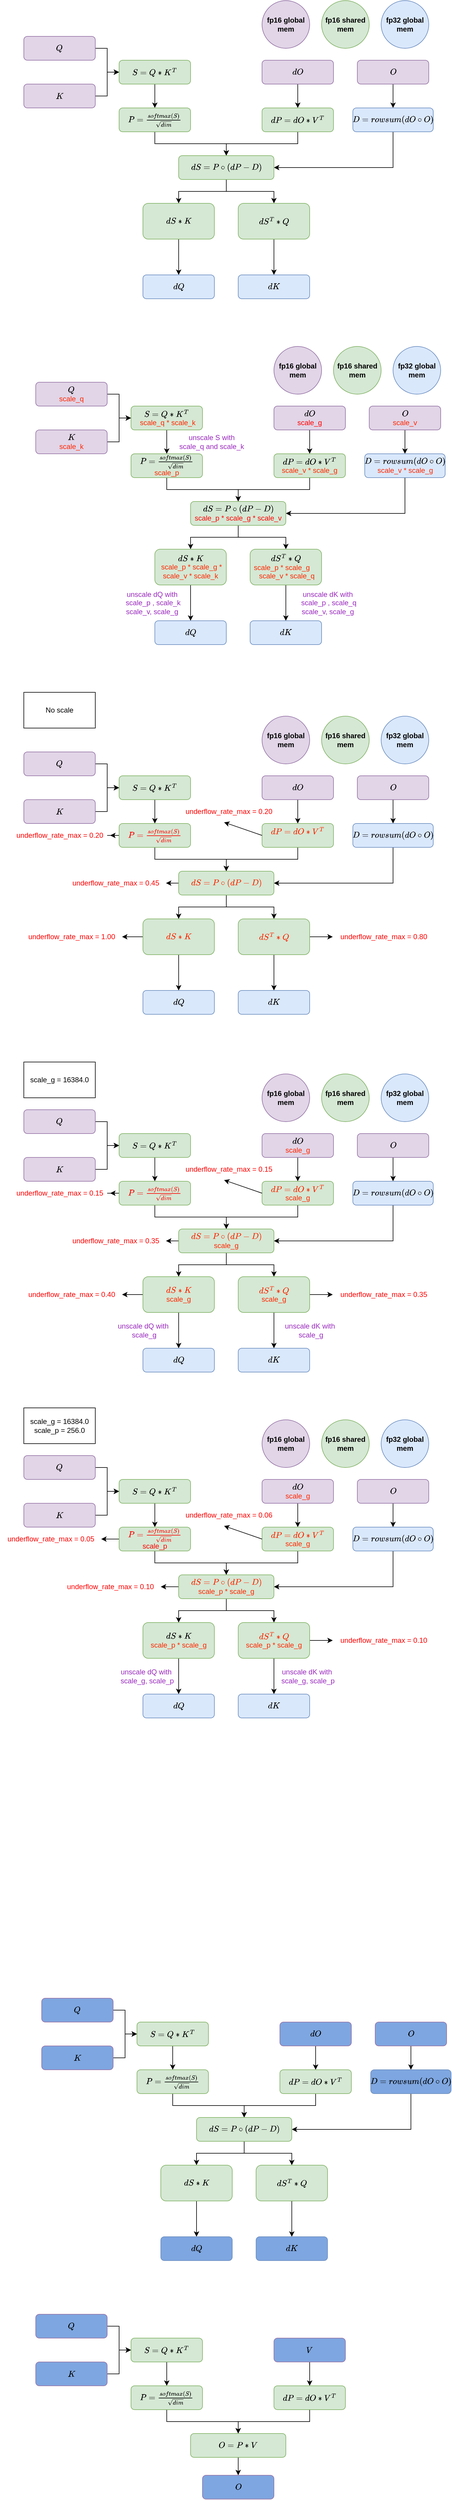 <mxfile version="21.3.6" type="github">
  <diagram name="第 1 页" id="PJef4nOZp_Pi-idaibnx">
    <mxGraphModel dx="1420" dy="593" grid="1" gridSize="10" guides="1" tooltips="1" connect="1" arrows="1" fold="1" page="1" pageScale="1" pageWidth="827" pageHeight="1169" math="1" shadow="0">
      <root>
        <mxCell id="0" />
        <mxCell id="1" parent="0" />
        <mxCell id="UhCvBVR4pF60mXPPfr7d-114" value="scale_g = 16384.0" style="rounded=0;whiteSpace=wrap;html=1;" parent="1" vertex="1">
          <mxGeometry x="60" y="2060" width="120" height="60" as="geometry" />
        </mxCell>
        <mxCell id="UhCvBVR4pF60mXPPfr7d-165" value="&lt;font color=&quot;#ff0000&quot;&gt;underflow_rate_max = 0.45&lt;/font&gt;" style="text;html=1;align=center;verticalAlign=middle;resizable=0;points=[];autosize=1;strokeColor=none;fillColor=none;" parent="1" vertex="1">
          <mxGeometry x="128.75" y="1745" width="170" height="30" as="geometry" />
        </mxCell>
        <mxCell id="Jtv76Chgc0MOjvgi08DV-8" value="" style="edgeStyle=orthogonalEdgeStyle;rounded=0;orthogonalLoop=1;jettySize=auto;html=1;" parent="1" source="Jtv76Chgc0MOjvgi08DV-2" target="Jtv76Chgc0MOjvgi08DV-7" edge="1">
          <mxGeometry relative="1" as="geometry" />
        </mxCell>
        <mxCell id="Jtv76Chgc0MOjvgi08DV-2" value="\(S = Q * K^T \)&lt;br&gt;&lt;font color=&quot;#ff2600&quot;&gt;&amp;nbsp;scale_q * scale_k&lt;/font&gt;" style="rounded=1;whiteSpace=wrap;html=1;fillColor=#d5e8d4;strokeColor=#82b366;" parent="1" vertex="1">
          <mxGeometry x="240" y="960" width="120" height="40" as="geometry" />
        </mxCell>
        <mxCell id="Jtv76Chgc0MOjvgi08DV-24" style="edgeStyle=orthogonalEdgeStyle;rounded=0;orthogonalLoop=1;jettySize=auto;html=1;" parent="1" source="Jtv76Chgc0MOjvgi08DV-7" target="Jtv76Chgc0MOjvgi08DV-23" edge="1">
          <mxGeometry relative="1" as="geometry" />
        </mxCell>
        <mxCell id="Jtv76Chgc0MOjvgi08DV-7" value="\( P = \frac{softmax(S)}{\sqrt{dim}}\)&lt;br&gt;&lt;font color=&quot;#ff2600&quot;&gt;scale_p&lt;/font&gt;" style="rounded=1;whiteSpace=wrap;html=1;fillColor=#d5e8d4;strokeColor=#82b366;" parent="1" vertex="1">
          <mxGeometry x="240" y="1040" width="120" height="40" as="geometry" />
        </mxCell>
        <mxCell id="Jtv76Chgc0MOjvgi08DV-9" value="&lt;font color=&quot;#9929bd&quot;&gt;unscale S with &lt;br&gt;scale_q and scale_k&lt;/font&gt;" style="text;html=1;align=center;verticalAlign=middle;resizable=0;points=[];autosize=1;strokeColor=none;fillColor=none;" parent="1" vertex="1">
          <mxGeometry x="310" y="1000" width="130" height="40" as="geometry" />
        </mxCell>
        <mxCell id="Jtv76Chgc0MOjvgi08DV-16" style="edgeStyle=orthogonalEdgeStyle;rounded=0;orthogonalLoop=1;jettySize=auto;html=1;exitX=1;exitY=0.5;exitDx=0;exitDy=0;entryX=0;entryY=0.5;entryDx=0;entryDy=0;" parent="1" source="Jtv76Chgc0MOjvgi08DV-11" target="Jtv76Chgc0MOjvgi08DV-2" edge="1">
          <mxGeometry relative="1" as="geometry" />
        </mxCell>
        <mxCell id="Jtv76Chgc0MOjvgi08DV-11" value="\(Q\)&lt;br&gt;&lt;font color=&quot;#ff2600&quot;&gt;scale_q&lt;/font&gt;" style="rounded=1;whiteSpace=wrap;html=1;fillColor=#e1d5e7;strokeColor=#9673a6;" parent="1" vertex="1">
          <mxGeometry x="80" y="920" width="120" height="40" as="geometry" />
        </mxCell>
        <mxCell id="Jtv76Chgc0MOjvgi08DV-15" style="edgeStyle=orthogonalEdgeStyle;rounded=0;orthogonalLoop=1;jettySize=auto;html=1;exitX=1;exitY=0.5;exitDx=0;exitDy=0;" parent="1" source="Jtv76Chgc0MOjvgi08DV-12" target="Jtv76Chgc0MOjvgi08DV-2" edge="1">
          <mxGeometry relative="1" as="geometry" />
        </mxCell>
        <mxCell id="Jtv76Chgc0MOjvgi08DV-12" value="\(K\)&lt;br&gt;&lt;font color=&quot;#ff2600&quot;&gt;scale_k&lt;/font&gt;" style="rounded=1;whiteSpace=wrap;html=1;fillColor=#e1d5e7;strokeColor=#9673a6;" parent="1" vertex="1">
          <mxGeometry x="80" y="1000" width="120" height="40" as="geometry" />
        </mxCell>
        <mxCell id="Jtv76Chgc0MOjvgi08DV-17" value="" style="edgeStyle=orthogonalEdgeStyle;rounded=0;orthogonalLoop=1;jettySize=auto;html=1;" parent="1" source="Jtv76Chgc0MOjvgi08DV-18" target="Jtv76Chgc0MOjvgi08DV-22" edge="1">
          <mxGeometry relative="1" as="geometry" />
        </mxCell>
        <mxCell id="Jtv76Chgc0MOjvgi08DV-18" value="\(dO\)&lt;br&gt;&lt;font color=&quot;#ff0000&quot;&gt;scale_g&lt;/font&gt;" style="rounded=1;whiteSpace=wrap;html=1;fillColor=#e1d5e7;strokeColor=#9673a6;" parent="1" vertex="1">
          <mxGeometry x="480" y="960" width="120" height="40" as="geometry" />
        </mxCell>
        <mxCell id="Jtv76Chgc0MOjvgi08DV-19" value="" style="edgeStyle=orthogonalEdgeStyle;rounded=0;orthogonalLoop=1;jettySize=auto;html=1;" parent="1" source="Jtv76Chgc0MOjvgi08DV-20" target="Jtv76Chgc0MOjvgi08DV-21" edge="1">
          <mxGeometry relative="1" as="geometry" />
        </mxCell>
        <mxCell id="Jtv76Chgc0MOjvgi08DV-20" value="\(O\)&lt;br&gt;&lt;font color=&quot;#ff2600&quot;&gt;scale_v&lt;/font&gt;" style="rounded=1;whiteSpace=wrap;html=1;fillColor=#e1d5e7;strokeColor=#9673a6;" parent="1" vertex="1">
          <mxGeometry x="640" y="960" width="120" height="40" as="geometry" />
        </mxCell>
        <mxCell id="Jtv76Chgc0MOjvgi08DV-26" style="edgeStyle=orthogonalEdgeStyle;rounded=0;orthogonalLoop=1;jettySize=auto;html=1;exitX=0.5;exitY=1;exitDx=0;exitDy=0;entryX=1;entryY=0.5;entryDx=0;entryDy=0;" parent="1" source="Jtv76Chgc0MOjvgi08DV-21" target="Jtv76Chgc0MOjvgi08DV-23" edge="1">
          <mxGeometry relative="1" as="geometry" />
        </mxCell>
        <mxCell id="Jtv76Chgc0MOjvgi08DV-21" value="\(D = rowsum(dO \circ O)\)&lt;br&gt;&lt;font color=&quot;#ff2600&quot;&gt;scale_v * scale_g&lt;/font&gt;" style="rounded=1;whiteSpace=wrap;html=1;fillColor=#dae8fc;strokeColor=#6c8ebf;" parent="1" vertex="1">
          <mxGeometry x="632.5" y="1040" width="135" height="40" as="geometry" />
        </mxCell>
        <mxCell id="Jtv76Chgc0MOjvgi08DV-25" style="edgeStyle=orthogonalEdgeStyle;rounded=0;orthogonalLoop=1;jettySize=auto;html=1;exitX=0.5;exitY=1;exitDx=0;exitDy=0;entryX=0.5;entryY=0;entryDx=0;entryDy=0;" parent="1" source="Jtv76Chgc0MOjvgi08DV-22" target="Jtv76Chgc0MOjvgi08DV-23" edge="1">
          <mxGeometry relative="1" as="geometry" />
        </mxCell>
        <mxCell id="Jtv76Chgc0MOjvgi08DV-22" value="\(dP = dO * V^T\)&lt;br&gt;&lt;font color=&quot;#ff2600&quot;&gt;scale_v * scale_g&lt;/font&gt;" style="rounded=1;whiteSpace=wrap;html=1;fillColor=#d5e8d4;strokeColor=#82b366;" parent="1" vertex="1">
          <mxGeometry x="480" y="1040" width="120" height="40" as="geometry" />
        </mxCell>
        <mxCell id="Jtv76Chgc0MOjvgi08DV-28" style="edgeStyle=orthogonalEdgeStyle;rounded=0;orthogonalLoop=1;jettySize=auto;html=1;entryX=0.5;entryY=0;entryDx=0;entryDy=0;" parent="1" source="Jtv76Chgc0MOjvgi08DV-23" target="Jtv76Chgc0MOjvgi08DV-27" edge="1">
          <mxGeometry relative="1" as="geometry" />
        </mxCell>
        <mxCell id="Jtv76Chgc0MOjvgi08DV-30" style="edgeStyle=orthogonalEdgeStyle;rounded=0;orthogonalLoop=1;jettySize=auto;html=1;exitX=0.5;exitY=1;exitDx=0;exitDy=0;entryX=0.5;entryY=0;entryDx=0;entryDy=0;" parent="1" source="Jtv76Chgc0MOjvgi08DV-23" target="Jtv76Chgc0MOjvgi08DV-29" edge="1">
          <mxGeometry relative="1" as="geometry" />
        </mxCell>
        <mxCell id="Jtv76Chgc0MOjvgi08DV-23" value="\(dS = P \circ (dP - D)\)&lt;br&gt;&lt;font color=&quot;#ff0000&quot;&gt;scale_p * scale_g * scale_v&lt;/font&gt;" style="rounded=1;whiteSpace=wrap;html=1;fillColor=#d5e8d4;strokeColor=#82b366;" parent="1" vertex="1">
          <mxGeometry x="340" y="1120" width="160" height="40" as="geometry" />
        </mxCell>
        <mxCell id="Jtv76Chgc0MOjvgi08DV-34" value="" style="edgeStyle=orthogonalEdgeStyle;rounded=0;orthogonalLoop=1;jettySize=auto;html=1;" parent="1" source="Jtv76Chgc0MOjvgi08DV-27" target="Jtv76Chgc0MOjvgi08DV-31" edge="1">
          <mxGeometry relative="1" as="geometry" />
        </mxCell>
        <mxCell id="Jtv76Chgc0MOjvgi08DV-27" value="\(dS * K\)&lt;br&gt;&amp;nbsp;&lt;font color=&quot;#ff2600&quot;&gt;scale_p * scale_g * scale_v * scale_k&lt;/font&gt;" style="whiteSpace=wrap;html=1;fillColor=#d5e8d4;strokeColor=#82b366;rounded=1;" parent="1" vertex="1">
          <mxGeometry x="280" y="1200" width="120" height="60" as="geometry" />
        </mxCell>
        <mxCell id="Jtv76Chgc0MOjvgi08DV-33" style="edgeStyle=orthogonalEdgeStyle;rounded=0;orthogonalLoop=1;jettySize=auto;html=1;exitX=0.5;exitY=1;exitDx=0;exitDy=0;entryX=0.5;entryY=0;entryDx=0;entryDy=0;" parent="1" source="Jtv76Chgc0MOjvgi08DV-29" target="Jtv76Chgc0MOjvgi08DV-32" edge="1">
          <mxGeometry relative="1" as="geometry" />
        </mxCell>
        <mxCell id="Jtv76Chgc0MOjvgi08DV-29" value="\(dS^T * Q\)&lt;br&gt;&lt;font color=&quot;#ff2600&quot;&gt;scale_p * scale_g &amp;nbsp; &amp;nbsp; &amp;nbsp;scale_v * scale_q&lt;/font&gt;" style="whiteSpace=wrap;html=1;fillColor=#d5e8d4;strokeColor=#82b366;rounded=1;" parent="1" vertex="1">
          <mxGeometry x="440" y="1200" width="120" height="60" as="geometry" />
        </mxCell>
        <mxCell id="Jtv76Chgc0MOjvgi08DV-31" value="\(dQ\)" style="whiteSpace=wrap;html=1;fillColor=#dae8fc;strokeColor=#6c8ebf;rounded=1;" parent="1" vertex="1">
          <mxGeometry x="280" y="1320" width="120" height="40" as="geometry" />
        </mxCell>
        <mxCell id="Jtv76Chgc0MOjvgi08DV-32" value="\(dK\)" style="whiteSpace=wrap;html=1;fillColor=#dae8fc;strokeColor=#6c8ebf;rounded=1;" parent="1" vertex="1">
          <mxGeometry x="440" y="1320" width="120" height="40" as="geometry" />
        </mxCell>
        <mxCell id="Jtv76Chgc0MOjvgi08DV-35" value="&lt;font color=&quot;#9929bd&quot;&gt;unscale dQ with &lt;br&gt;&amp;nbsp;scale_p , scale_k&lt;br&gt;scale_v, scale_g&lt;br&gt;&lt;/font&gt;" style="text;html=1;align=center;verticalAlign=middle;resizable=0;points=[];autosize=1;strokeColor=none;fillColor=none;" parent="1" vertex="1">
          <mxGeometry x="215" y="1260" width="120" height="60" as="geometry" />
        </mxCell>
        <mxCell id="Jtv76Chgc0MOjvgi08DV-36" value="&lt;font color=&quot;#9929bd&quot;&gt;unscale dK with &lt;br&gt;&amp;nbsp;scale_p , scale_q&lt;br&gt;scale_v, scale_g&lt;br&gt;&lt;/font&gt;" style="text;html=1;align=center;verticalAlign=middle;resizable=0;points=[];autosize=1;strokeColor=none;fillColor=none;" parent="1" vertex="1">
          <mxGeometry x="510" y="1260" width="120" height="60" as="geometry" />
        </mxCell>
        <mxCell id="Jtv76Chgc0MOjvgi08DV-37" value="&lt;b style=&quot;border-color: var(--border-color);&quot;&gt;fp16 global mem&lt;/b&gt;" style="ellipse;whiteSpace=wrap;html=1;aspect=fixed;fillColor=#e1d5e7;strokeColor=#9673a6;" parent="1" vertex="1">
          <mxGeometry x="480" y="860" width="80" height="80" as="geometry" />
        </mxCell>
        <mxCell id="Jtv76Chgc0MOjvgi08DV-38" value="&lt;b style=&quot;border-color: var(--border-color);&quot;&gt;fp16 shared mem&lt;/b&gt;" style="ellipse;whiteSpace=wrap;html=1;aspect=fixed;fillColor=#d5e8d4;strokeColor=#82b366;" parent="1" vertex="1">
          <mxGeometry x="580" y="860" width="80" height="80" as="geometry" />
        </mxCell>
        <mxCell id="Jtv76Chgc0MOjvgi08DV-39" value="&lt;b style=&quot;border-color: var(--border-color);&quot;&gt;fp32 global mem&lt;/b&gt;" style="ellipse;whiteSpace=wrap;html=1;aspect=fixed;fillColor=#dae8fc;strokeColor=#6c8ebf;" parent="1" vertex="1">
          <mxGeometry x="680" y="860" width="80" height="80" as="geometry" />
        </mxCell>
        <mxCell id="nijdBSbny1stzXZ2TAKx-42" value="" style="edgeStyle=orthogonalEdgeStyle;rounded=0;orthogonalLoop=1;jettySize=auto;html=1;" parent="1" source="nijdBSbny1stzXZ2TAKx-43" target="nijdBSbny1stzXZ2TAKx-45" edge="1">
          <mxGeometry relative="1" as="geometry" />
        </mxCell>
        <mxCell id="nijdBSbny1stzXZ2TAKx-43" value="\(S = Q * K^T \)&lt;br&gt;" style="rounded=1;whiteSpace=wrap;html=1;fillColor=#d5e8d4;strokeColor=#82b366;" parent="1" vertex="1">
          <mxGeometry x="220" y="1580" width="120" height="40" as="geometry" />
        </mxCell>
        <mxCell id="nijdBSbny1stzXZ2TAKx-44" style="edgeStyle=orthogonalEdgeStyle;rounded=0;orthogonalLoop=1;jettySize=auto;html=1;" parent="1" source="nijdBSbny1stzXZ2TAKx-45" target="nijdBSbny1stzXZ2TAKx-61" edge="1">
          <mxGeometry relative="1" as="geometry" />
        </mxCell>
        <mxCell id="nijdBSbny1stzXZ2TAKx-81" style="edgeStyle=orthogonalEdgeStyle;rounded=0;orthogonalLoop=1;jettySize=auto;html=1;exitX=0;exitY=0.5;exitDx=0;exitDy=0;" parent="1" source="nijdBSbny1stzXZ2TAKx-45" target="nijdBSbny1stzXZ2TAKx-79" edge="1">
          <mxGeometry relative="1" as="geometry" />
        </mxCell>
        <mxCell id="nijdBSbny1stzXZ2TAKx-45" value="&lt;font color=&quot;#ff0000&quot;&gt;\( P = \frac{softmax(S)}{\sqrt{dim}}\)&lt;/font&gt;" style="rounded=1;whiteSpace=wrap;html=1;fillColor=#d5e8d4;strokeColor=#82b366;" parent="1" vertex="1">
          <mxGeometry x="220" y="1660" width="120" height="40" as="geometry" />
        </mxCell>
        <mxCell id="nijdBSbny1stzXZ2TAKx-47" style="edgeStyle=orthogonalEdgeStyle;rounded=0;orthogonalLoop=1;jettySize=auto;html=1;exitX=1;exitY=0.5;exitDx=0;exitDy=0;entryX=0;entryY=0.5;entryDx=0;entryDy=0;" parent="1" source="nijdBSbny1stzXZ2TAKx-48" target="nijdBSbny1stzXZ2TAKx-43" edge="1">
          <mxGeometry relative="1" as="geometry" />
        </mxCell>
        <mxCell id="nijdBSbny1stzXZ2TAKx-48" value="\(Q\)&lt;br&gt;" style="rounded=1;whiteSpace=wrap;html=1;fillColor=#e1d5e7;strokeColor=#9673a6;" parent="1" vertex="1">
          <mxGeometry x="60" y="1540" width="120" height="40" as="geometry" />
        </mxCell>
        <mxCell id="nijdBSbny1stzXZ2TAKx-49" style="edgeStyle=orthogonalEdgeStyle;rounded=0;orthogonalLoop=1;jettySize=auto;html=1;exitX=1;exitY=0.5;exitDx=0;exitDy=0;" parent="1" source="nijdBSbny1stzXZ2TAKx-50" target="nijdBSbny1stzXZ2TAKx-43" edge="1">
          <mxGeometry relative="1" as="geometry" />
        </mxCell>
        <mxCell id="nijdBSbny1stzXZ2TAKx-50" value="\(K\)&lt;br&gt;" style="rounded=1;whiteSpace=wrap;html=1;fillColor=#e1d5e7;strokeColor=#9673a6;" parent="1" vertex="1">
          <mxGeometry x="60" y="1620" width="120" height="40" as="geometry" />
        </mxCell>
        <mxCell id="nijdBSbny1stzXZ2TAKx-51" value="" style="edgeStyle=orthogonalEdgeStyle;rounded=0;orthogonalLoop=1;jettySize=auto;html=1;" parent="1" source="nijdBSbny1stzXZ2TAKx-52" target="nijdBSbny1stzXZ2TAKx-58" edge="1">
          <mxGeometry relative="1" as="geometry" />
        </mxCell>
        <mxCell id="nijdBSbny1stzXZ2TAKx-52" value="\(dO\)&lt;br&gt;" style="rounded=1;whiteSpace=wrap;html=1;fillColor=#e1d5e7;strokeColor=#9673a6;" parent="1" vertex="1">
          <mxGeometry x="460" y="1580" width="120" height="40" as="geometry" />
        </mxCell>
        <mxCell id="nijdBSbny1stzXZ2TAKx-53" value="" style="edgeStyle=orthogonalEdgeStyle;rounded=0;orthogonalLoop=1;jettySize=auto;html=1;" parent="1" source="nijdBSbny1stzXZ2TAKx-54" target="nijdBSbny1stzXZ2TAKx-56" edge="1">
          <mxGeometry relative="1" as="geometry" />
        </mxCell>
        <mxCell id="nijdBSbny1stzXZ2TAKx-54" value="\(O\)&lt;br&gt;" style="rounded=1;whiteSpace=wrap;html=1;fillColor=#e1d5e7;strokeColor=#9673a6;" parent="1" vertex="1">
          <mxGeometry x="620" y="1580" width="120" height="40" as="geometry" />
        </mxCell>
        <mxCell id="nijdBSbny1stzXZ2TAKx-55" style="edgeStyle=orthogonalEdgeStyle;rounded=0;orthogonalLoop=1;jettySize=auto;html=1;exitX=0.5;exitY=1;exitDx=0;exitDy=0;entryX=1;entryY=0.5;entryDx=0;entryDy=0;" parent="1" source="nijdBSbny1stzXZ2TAKx-56" target="nijdBSbny1stzXZ2TAKx-61" edge="1">
          <mxGeometry relative="1" as="geometry" />
        </mxCell>
        <mxCell id="nijdBSbny1stzXZ2TAKx-56" value="\(D = rowsum(dO \circ O)\)&lt;br&gt;" style="rounded=1;whiteSpace=wrap;html=1;fillColor=#dae8fc;strokeColor=#6c8ebf;" parent="1" vertex="1">
          <mxGeometry x="612.5" y="1660" width="135" height="40" as="geometry" />
        </mxCell>
        <mxCell id="nijdBSbny1stzXZ2TAKx-57" style="edgeStyle=orthogonalEdgeStyle;rounded=0;orthogonalLoop=1;jettySize=auto;html=1;exitX=0.5;exitY=1;exitDx=0;exitDy=0;entryX=0.5;entryY=0;entryDx=0;entryDy=0;" parent="1" source="nijdBSbny1stzXZ2TAKx-58" target="nijdBSbny1stzXZ2TAKx-61" edge="1">
          <mxGeometry relative="1" as="geometry" />
        </mxCell>
        <mxCell id="nijdBSbny1stzXZ2TAKx-58" value="&lt;font color=&quot;#ff2600&quot;&gt;\(dP = dO * V^T\)&lt;br&gt;&lt;br&gt;&lt;/font&gt;" style="rounded=1;whiteSpace=wrap;html=1;fillColor=#d5e8d4;strokeColor=#82b366;" parent="1" vertex="1">
          <mxGeometry x="460" y="1660" width="120" height="40" as="geometry" />
        </mxCell>
        <mxCell id="nijdBSbny1stzXZ2TAKx-59" style="edgeStyle=orthogonalEdgeStyle;rounded=0;orthogonalLoop=1;jettySize=auto;html=1;entryX=0.5;entryY=0;entryDx=0;entryDy=0;" parent="1" source="nijdBSbny1stzXZ2TAKx-61" target="nijdBSbny1stzXZ2TAKx-63" edge="1">
          <mxGeometry relative="1" as="geometry" />
        </mxCell>
        <mxCell id="nijdBSbny1stzXZ2TAKx-60" style="edgeStyle=orthogonalEdgeStyle;rounded=0;orthogonalLoop=1;jettySize=auto;html=1;exitX=0.5;exitY=1;exitDx=0;exitDy=0;entryX=0.5;entryY=0;entryDx=0;entryDy=0;" parent="1" source="nijdBSbny1stzXZ2TAKx-61" target="nijdBSbny1stzXZ2TAKx-65" edge="1">
          <mxGeometry relative="1" as="geometry" />
        </mxCell>
        <mxCell id="nijdBSbny1stzXZ2TAKx-78" style="edgeStyle=orthogonalEdgeStyle;rounded=0;orthogonalLoop=1;jettySize=auto;html=1;exitX=0;exitY=0.5;exitDx=0;exitDy=0;" parent="1" source="nijdBSbny1stzXZ2TAKx-61" target="UhCvBVR4pF60mXPPfr7d-165" edge="1">
          <mxGeometry relative="1" as="geometry" />
        </mxCell>
        <mxCell id="nijdBSbny1stzXZ2TAKx-61" value="&lt;font color=&quot;#ff2600&quot;&gt;\(dS = P \circ (dP - D)\)&lt;/font&gt;" style="rounded=1;whiteSpace=wrap;html=1;fillColor=#d5e8d4;strokeColor=#82b366;" parent="1" vertex="1">
          <mxGeometry x="320" y="1740" width="160" height="40" as="geometry" />
        </mxCell>
        <mxCell id="nijdBSbny1stzXZ2TAKx-62" value="" style="edgeStyle=orthogonalEdgeStyle;rounded=0;orthogonalLoop=1;jettySize=auto;html=1;" parent="1" source="nijdBSbny1stzXZ2TAKx-63" target="nijdBSbny1stzXZ2TAKx-66" edge="1">
          <mxGeometry relative="1" as="geometry" />
        </mxCell>
        <mxCell id="nijdBSbny1stzXZ2TAKx-74" value="" style="edgeStyle=orthogonalEdgeStyle;rounded=0;orthogonalLoop=1;jettySize=auto;html=1;" parent="1" source="nijdBSbny1stzXZ2TAKx-63" target="nijdBSbny1stzXZ2TAKx-73" edge="1">
          <mxGeometry relative="1" as="geometry" />
        </mxCell>
        <mxCell id="nijdBSbny1stzXZ2TAKx-63" value="&lt;font color=&quot;#ff2600&quot;&gt;\(dS * K\)&lt;/font&gt;" style="whiteSpace=wrap;html=1;fillColor=#d5e8d4;strokeColor=#82b366;rounded=1;" parent="1" vertex="1">
          <mxGeometry x="260" y="1820" width="120" height="60" as="geometry" />
        </mxCell>
        <mxCell id="nijdBSbny1stzXZ2TAKx-64" style="edgeStyle=orthogonalEdgeStyle;rounded=0;orthogonalLoop=1;jettySize=auto;html=1;exitX=0.5;exitY=1;exitDx=0;exitDy=0;entryX=0.5;entryY=0;entryDx=0;entryDy=0;" parent="1" source="nijdBSbny1stzXZ2TAKx-65" target="nijdBSbny1stzXZ2TAKx-67" edge="1">
          <mxGeometry relative="1" as="geometry" />
        </mxCell>
        <mxCell id="nijdBSbny1stzXZ2TAKx-76" value="" style="edgeStyle=orthogonalEdgeStyle;rounded=0;orthogonalLoop=1;jettySize=auto;html=1;" parent="1" source="nijdBSbny1stzXZ2TAKx-65" target="nijdBSbny1stzXZ2TAKx-75" edge="1">
          <mxGeometry relative="1" as="geometry" />
        </mxCell>
        <mxCell id="nijdBSbny1stzXZ2TAKx-65" value="&lt;font color=&quot;#ff2600&quot;&gt;\(dS^T * Q\)&lt;/font&gt;" style="whiteSpace=wrap;html=1;fillColor=#d5e8d4;strokeColor=#82b366;rounded=1;" parent="1" vertex="1">
          <mxGeometry x="420" y="1820" width="120" height="60" as="geometry" />
        </mxCell>
        <mxCell id="nijdBSbny1stzXZ2TAKx-66" value="\(dQ\)" style="whiteSpace=wrap;html=1;fillColor=#dae8fc;strokeColor=#6c8ebf;rounded=1;" parent="1" vertex="1">
          <mxGeometry x="260" y="1940" width="120" height="40" as="geometry" />
        </mxCell>
        <mxCell id="nijdBSbny1stzXZ2TAKx-67" value="\(dK\)" style="whiteSpace=wrap;html=1;fillColor=#dae8fc;strokeColor=#6c8ebf;rounded=1;" parent="1" vertex="1">
          <mxGeometry x="420" y="1940" width="120" height="40" as="geometry" />
        </mxCell>
        <mxCell id="nijdBSbny1stzXZ2TAKx-70" value="&lt;b style=&quot;border-color: var(--border-color);&quot;&gt;fp16 global mem&lt;/b&gt;" style="ellipse;whiteSpace=wrap;html=1;aspect=fixed;fillColor=#e1d5e7;strokeColor=#9673a6;" parent="1" vertex="1">
          <mxGeometry x="460" y="1480" width="80" height="80" as="geometry" />
        </mxCell>
        <mxCell id="nijdBSbny1stzXZ2TAKx-71" value="&lt;b style=&quot;border-color: var(--border-color);&quot;&gt;fp16 shared mem&lt;/b&gt;" style="ellipse;whiteSpace=wrap;html=1;aspect=fixed;fillColor=#d5e8d4;strokeColor=#82b366;" parent="1" vertex="1">
          <mxGeometry x="560" y="1480" width="80" height="80" as="geometry" />
        </mxCell>
        <mxCell id="nijdBSbny1stzXZ2TAKx-72" value="&lt;b style=&quot;border-color: var(--border-color);&quot;&gt;fp32 global mem&lt;/b&gt;" style="ellipse;whiteSpace=wrap;html=1;aspect=fixed;fillColor=#dae8fc;strokeColor=#6c8ebf;" parent="1" vertex="1">
          <mxGeometry x="660" y="1480" width="80" height="80" as="geometry" />
        </mxCell>
        <mxCell id="nijdBSbny1stzXZ2TAKx-73" value="&lt;font color=&quot;#ff0000&quot;&gt;underflow_rate_max = 1.00&lt;/font&gt;" style="text;html=1;align=center;verticalAlign=middle;resizable=0;points=[];autosize=1;strokeColor=none;fillColor=none;" parent="1" vertex="1">
          <mxGeometry x="55" y="1835" width="170" height="30" as="geometry" />
        </mxCell>
        <mxCell id="nijdBSbny1stzXZ2TAKx-75" value="&lt;font color=&quot;#ff0000&quot;&gt;underflow_rate_max = 0.80&lt;/font&gt;" style="text;html=1;align=center;verticalAlign=middle;resizable=0;points=[];autosize=1;strokeColor=none;fillColor=none;" parent="1" vertex="1">
          <mxGeometry x="578.75" y="1835" width="170" height="30" as="geometry" />
        </mxCell>
        <mxCell id="nijdBSbny1stzXZ2TAKx-79" value="&lt;font color=&quot;#ff0000&quot;&gt;underflow_rate_max = 0.20&lt;/font&gt;" style="text;html=1;align=center;verticalAlign=middle;resizable=0;points=[];autosize=1;strokeColor=none;fillColor=none;" parent="1" vertex="1">
          <mxGeometry x="35" y="1665" width="170" height="30" as="geometry" />
        </mxCell>
        <mxCell id="nijdBSbny1stzXZ2TAKx-82" value="&lt;font color=&quot;#ff0000&quot;&gt;underflow_rate_max = 0.20&lt;/font&gt;" style="text;html=1;align=center;verticalAlign=middle;resizable=0;points=[];autosize=1;strokeColor=none;fillColor=none;" parent="1" vertex="1">
          <mxGeometry x="318.75" y="1625" width="170" height="30" as="geometry" />
        </mxCell>
        <mxCell id="nijdBSbny1stzXZ2TAKx-84" value="" style="endArrow=classic;html=1;rounded=0;exitX=0;exitY=0.5;exitDx=0;exitDy=0;entryX=0.456;entryY=1.1;entryDx=0;entryDy=0;entryPerimeter=0;" parent="1" source="nijdBSbny1stzXZ2TAKx-58" target="nijdBSbny1stzXZ2TAKx-82" edge="1">
          <mxGeometry width="50" height="50" relative="1" as="geometry">
            <mxPoint x="393.75" y="1820" as="sourcePoint" />
            <mxPoint x="443.75" y="1770" as="targetPoint" />
          </mxGeometry>
        </mxCell>
        <mxCell id="nijdBSbny1stzXZ2TAKx-85" value="No scale" style="rounded=0;whiteSpace=wrap;html=1;" parent="1" vertex="1">
          <mxGeometry x="60" y="1440" width="120" height="60" as="geometry" />
        </mxCell>
        <mxCell id="nijdBSbny1stzXZ2TAKx-86" value="&lt;font color=&quot;#ff0000&quot;&gt;underflow_rate_max = 0.35&lt;/font&gt;" style="text;html=1;align=center;verticalAlign=middle;resizable=0;points=[];autosize=1;strokeColor=none;fillColor=none;" parent="1" vertex="1">
          <mxGeometry x="128.75" y="2345" width="170" height="30" as="geometry" />
        </mxCell>
        <mxCell id="nijdBSbny1stzXZ2TAKx-87" value="" style="edgeStyle=orthogonalEdgeStyle;rounded=0;orthogonalLoop=1;jettySize=auto;html=1;" parent="1" source="nijdBSbny1stzXZ2TAKx-88" target="nijdBSbny1stzXZ2TAKx-91" edge="1">
          <mxGeometry relative="1" as="geometry" />
        </mxCell>
        <mxCell id="nijdBSbny1stzXZ2TAKx-88" value="\(S = Q * K^T \)&lt;br&gt;" style="rounded=1;whiteSpace=wrap;html=1;fillColor=#d5e8d4;strokeColor=#82b366;" parent="1" vertex="1">
          <mxGeometry x="220" y="2180" width="120" height="40" as="geometry" />
        </mxCell>
        <mxCell id="nijdBSbny1stzXZ2TAKx-89" style="edgeStyle=orthogonalEdgeStyle;rounded=0;orthogonalLoop=1;jettySize=auto;html=1;" parent="1" source="nijdBSbny1stzXZ2TAKx-91" target="nijdBSbny1stzXZ2TAKx-107" edge="1">
          <mxGeometry relative="1" as="geometry" />
        </mxCell>
        <mxCell id="nijdBSbny1stzXZ2TAKx-90" style="edgeStyle=orthogonalEdgeStyle;rounded=0;orthogonalLoop=1;jettySize=auto;html=1;exitX=0;exitY=0.5;exitDx=0;exitDy=0;" parent="1" source="nijdBSbny1stzXZ2TAKx-91" target="nijdBSbny1stzXZ2TAKx-121" edge="1">
          <mxGeometry relative="1" as="geometry" />
        </mxCell>
        <mxCell id="nijdBSbny1stzXZ2TAKx-91" value="&lt;font color=&quot;#ff0000&quot;&gt;\( P = \frac{softmax(S)}{\sqrt{dim}}\)&lt;/font&gt;" style="rounded=1;whiteSpace=wrap;html=1;fillColor=#d5e8d4;strokeColor=#82b366;" parent="1" vertex="1">
          <mxGeometry x="220" y="2260" width="120" height="40" as="geometry" />
        </mxCell>
        <mxCell id="nijdBSbny1stzXZ2TAKx-92" style="edgeStyle=orthogonalEdgeStyle;rounded=0;orthogonalLoop=1;jettySize=auto;html=1;exitX=1;exitY=0.5;exitDx=0;exitDy=0;entryX=0;entryY=0.5;entryDx=0;entryDy=0;" parent="1" source="nijdBSbny1stzXZ2TAKx-93" target="nijdBSbny1stzXZ2TAKx-88" edge="1">
          <mxGeometry relative="1" as="geometry" />
        </mxCell>
        <mxCell id="nijdBSbny1stzXZ2TAKx-93" value="\(Q\)&lt;br&gt;" style="rounded=1;whiteSpace=wrap;html=1;fillColor=#e1d5e7;strokeColor=#9673a6;" parent="1" vertex="1">
          <mxGeometry x="60" y="2140" width="120" height="40" as="geometry" />
        </mxCell>
        <mxCell id="nijdBSbny1stzXZ2TAKx-94" style="edgeStyle=orthogonalEdgeStyle;rounded=0;orthogonalLoop=1;jettySize=auto;html=1;exitX=1;exitY=0.5;exitDx=0;exitDy=0;" parent="1" source="nijdBSbny1stzXZ2TAKx-95" target="nijdBSbny1stzXZ2TAKx-88" edge="1">
          <mxGeometry relative="1" as="geometry" />
        </mxCell>
        <mxCell id="nijdBSbny1stzXZ2TAKx-95" value="\(K\)&lt;br&gt;" style="rounded=1;whiteSpace=wrap;html=1;fillColor=#e1d5e7;strokeColor=#9673a6;" parent="1" vertex="1">
          <mxGeometry x="60" y="2220" width="120" height="40" as="geometry" />
        </mxCell>
        <mxCell id="nijdBSbny1stzXZ2TAKx-96" value="" style="edgeStyle=orthogonalEdgeStyle;rounded=0;orthogonalLoop=1;jettySize=auto;html=1;" parent="1" source="nijdBSbny1stzXZ2TAKx-97" target="nijdBSbny1stzXZ2TAKx-103" edge="1">
          <mxGeometry relative="1" as="geometry" />
        </mxCell>
        <mxCell id="nijdBSbny1stzXZ2TAKx-97" value="\(dO\)&lt;br&gt;&lt;font color=&quot;#ff2600&quot;&gt;scale_g&lt;/font&gt;" style="rounded=1;whiteSpace=wrap;html=1;fillColor=#e1d5e7;strokeColor=#9673a6;" parent="1" vertex="1">
          <mxGeometry x="460" y="2180" width="120" height="40" as="geometry" />
        </mxCell>
        <mxCell id="nijdBSbny1stzXZ2TAKx-98" value="" style="edgeStyle=orthogonalEdgeStyle;rounded=0;orthogonalLoop=1;jettySize=auto;html=1;" parent="1" source="nijdBSbny1stzXZ2TAKx-99" target="nijdBSbny1stzXZ2TAKx-101" edge="1">
          <mxGeometry relative="1" as="geometry" />
        </mxCell>
        <mxCell id="nijdBSbny1stzXZ2TAKx-99" value="\(O\)&lt;br&gt;" style="rounded=1;whiteSpace=wrap;html=1;fillColor=#e1d5e7;strokeColor=#9673a6;" parent="1" vertex="1">
          <mxGeometry x="620" y="2180" width="120" height="40" as="geometry" />
        </mxCell>
        <mxCell id="nijdBSbny1stzXZ2TAKx-100" style="edgeStyle=orthogonalEdgeStyle;rounded=0;orthogonalLoop=1;jettySize=auto;html=1;exitX=0.5;exitY=1;exitDx=0;exitDy=0;entryX=1;entryY=0.5;entryDx=0;entryDy=0;" parent="1" source="nijdBSbny1stzXZ2TAKx-101" target="nijdBSbny1stzXZ2TAKx-107" edge="1">
          <mxGeometry relative="1" as="geometry" />
        </mxCell>
        <mxCell id="nijdBSbny1stzXZ2TAKx-101" value="\(D = rowsum(dO \circ O)\)&lt;br&gt;" style="rounded=1;whiteSpace=wrap;html=1;fillColor=#dae8fc;strokeColor=#6c8ebf;" parent="1" vertex="1">
          <mxGeometry x="612.5" y="2260" width="135" height="40" as="geometry" />
        </mxCell>
        <mxCell id="nijdBSbny1stzXZ2TAKx-102" style="edgeStyle=orthogonalEdgeStyle;rounded=0;orthogonalLoop=1;jettySize=auto;html=1;exitX=0.5;exitY=1;exitDx=0;exitDy=0;entryX=0.5;entryY=0;entryDx=0;entryDy=0;" parent="1" source="nijdBSbny1stzXZ2TAKx-103" target="nijdBSbny1stzXZ2TAKx-107" edge="1">
          <mxGeometry relative="1" as="geometry" />
        </mxCell>
        <mxCell id="nijdBSbny1stzXZ2TAKx-103" value="&lt;font color=&quot;#ff2600&quot;&gt;\(dP = dO * V^T\)&lt;br&gt;scale_g&lt;br&gt;&lt;/font&gt;" style="rounded=1;whiteSpace=wrap;html=1;fillColor=#d5e8d4;strokeColor=#82b366;" parent="1" vertex="1">
          <mxGeometry x="460" y="2260" width="120" height="40" as="geometry" />
        </mxCell>
        <mxCell id="nijdBSbny1stzXZ2TAKx-104" style="edgeStyle=orthogonalEdgeStyle;rounded=0;orthogonalLoop=1;jettySize=auto;html=1;entryX=0.5;entryY=0;entryDx=0;entryDy=0;" parent="1" source="nijdBSbny1stzXZ2TAKx-107" target="nijdBSbny1stzXZ2TAKx-110" edge="1">
          <mxGeometry relative="1" as="geometry" />
        </mxCell>
        <mxCell id="nijdBSbny1stzXZ2TAKx-105" style="edgeStyle=orthogonalEdgeStyle;rounded=0;orthogonalLoop=1;jettySize=auto;html=1;exitX=0.5;exitY=1;exitDx=0;exitDy=0;entryX=0.5;entryY=0;entryDx=0;entryDy=0;" parent="1" source="nijdBSbny1stzXZ2TAKx-107" target="nijdBSbny1stzXZ2TAKx-113" edge="1">
          <mxGeometry relative="1" as="geometry" />
        </mxCell>
        <mxCell id="nijdBSbny1stzXZ2TAKx-106" style="edgeStyle=orthogonalEdgeStyle;rounded=0;orthogonalLoop=1;jettySize=auto;html=1;exitX=0;exitY=0.5;exitDx=0;exitDy=0;" parent="1" source="nijdBSbny1stzXZ2TAKx-107" target="nijdBSbny1stzXZ2TAKx-86" edge="1">
          <mxGeometry relative="1" as="geometry" />
        </mxCell>
        <mxCell id="nijdBSbny1stzXZ2TAKx-107" value="&lt;font color=&quot;#ff2600&quot;&gt;\(dS = P \circ (dP - D)\)&lt;br&gt;scale_g&lt;br&gt;&lt;/font&gt;" style="rounded=1;whiteSpace=wrap;html=1;fillColor=#d5e8d4;strokeColor=#82b366;" parent="1" vertex="1">
          <mxGeometry x="320" y="2340" width="160" height="40" as="geometry" />
        </mxCell>
        <mxCell id="nijdBSbny1stzXZ2TAKx-108" value="" style="edgeStyle=orthogonalEdgeStyle;rounded=0;orthogonalLoop=1;jettySize=auto;html=1;" parent="1" source="nijdBSbny1stzXZ2TAKx-110" target="nijdBSbny1stzXZ2TAKx-114" edge="1">
          <mxGeometry relative="1" as="geometry" />
        </mxCell>
        <mxCell id="nijdBSbny1stzXZ2TAKx-109" value="" style="edgeStyle=orthogonalEdgeStyle;rounded=0;orthogonalLoop=1;jettySize=auto;html=1;" parent="1" source="nijdBSbny1stzXZ2TAKx-110" target="nijdBSbny1stzXZ2TAKx-119" edge="1">
          <mxGeometry relative="1" as="geometry" />
        </mxCell>
        <mxCell id="nijdBSbny1stzXZ2TAKx-110" value="&lt;font color=&quot;#ff2600&quot;&gt;\(dS * K\)&lt;br&gt;scale_g&lt;br&gt;&lt;/font&gt;" style="whiteSpace=wrap;html=1;fillColor=#d5e8d4;strokeColor=#82b366;rounded=1;" parent="1" vertex="1">
          <mxGeometry x="260" y="2420" width="120" height="60" as="geometry" />
        </mxCell>
        <mxCell id="nijdBSbny1stzXZ2TAKx-111" style="edgeStyle=orthogonalEdgeStyle;rounded=0;orthogonalLoop=1;jettySize=auto;html=1;exitX=0.5;exitY=1;exitDx=0;exitDy=0;entryX=0.5;entryY=0;entryDx=0;entryDy=0;" parent="1" source="nijdBSbny1stzXZ2TAKx-113" target="nijdBSbny1stzXZ2TAKx-115" edge="1">
          <mxGeometry relative="1" as="geometry" />
        </mxCell>
        <mxCell id="nijdBSbny1stzXZ2TAKx-112" value="" style="edgeStyle=orthogonalEdgeStyle;rounded=0;orthogonalLoop=1;jettySize=auto;html=1;" parent="1" source="nijdBSbny1stzXZ2TAKx-113" target="nijdBSbny1stzXZ2TAKx-120" edge="1">
          <mxGeometry relative="1" as="geometry" />
        </mxCell>
        <mxCell id="nijdBSbny1stzXZ2TAKx-113" value="&lt;font color=&quot;#ff2600&quot;&gt;\(dS^T * Q\)&lt;br&gt;scale_g&lt;br&gt;&lt;/font&gt;" style="whiteSpace=wrap;html=1;fillColor=#d5e8d4;strokeColor=#82b366;rounded=1;" parent="1" vertex="1">
          <mxGeometry x="420" y="2420" width="120" height="60" as="geometry" />
        </mxCell>
        <mxCell id="nijdBSbny1stzXZ2TAKx-114" value="\(dQ\)" style="whiteSpace=wrap;html=1;fillColor=#dae8fc;strokeColor=#6c8ebf;rounded=1;" parent="1" vertex="1">
          <mxGeometry x="260" y="2540" width="120" height="40" as="geometry" />
        </mxCell>
        <mxCell id="nijdBSbny1stzXZ2TAKx-115" value="\(dK\)" style="whiteSpace=wrap;html=1;fillColor=#dae8fc;strokeColor=#6c8ebf;rounded=1;" parent="1" vertex="1">
          <mxGeometry x="420" y="2540" width="120" height="40" as="geometry" />
        </mxCell>
        <mxCell id="nijdBSbny1stzXZ2TAKx-116" value="&lt;b style=&quot;border-color: var(--border-color);&quot;&gt;fp16 global mem&lt;/b&gt;" style="ellipse;whiteSpace=wrap;html=1;aspect=fixed;fillColor=#e1d5e7;strokeColor=#9673a6;" parent="1" vertex="1">
          <mxGeometry x="460" y="2080" width="80" height="80" as="geometry" />
        </mxCell>
        <mxCell id="nijdBSbny1stzXZ2TAKx-117" value="&lt;b style=&quot;border-color: var(--border-color);&quot;&gt;fp16 shared mem&lt;/b&gt;" style="ellipse;whiteSpace=wrap;html=1;aspect=fixed;fillColor=#d5e8d4;strokeColor=#82b366;" parent="1" vertex="1">
          <mxGeometry x="560" y="2080" width="80" height="80" as="geometry" />
        </mxCell>
        <mxCell id="nijdBSbny1stzXZ2TAKx-118" value="&lt;b style=&quot;border-color: var(--border-color);&quot;&gt;fp32 global mem&lt;/b&gt;" style="ellipse;whiteSpace=wrap;html=1;aspect=fixed;fillColor=#dae8fc;strokeColor=#6c8ebf;" parent="1" vertex="1">
          <mxGeometry x="660" y="2080" width="80" height="80" as="geometry" />
        </mxCell>
        <mxCell id="nijdBSbny1stzXZ2TAKx-119" value="&lt;font color=&quot;#ff0000&quot;&gt;underflow_rate_max = 0.40&lt;/font&gt;" style="text;html=1;align=center;verticalAlign=middle;resizable=0;points=[];autosize=1;strokeColor=none;fillColor=none;" parent="1" vertex="1">
          <mxGeometry x="55" y="2435" width="170" height="30" as="geometry" />
        </mxCell>
        <mxCell id="nijdBSbny1stzXZ2TAKx-120" value="&lt;font color=&quot;#ff0000&quot;&gt;underflow_rate_max = 0.35&lt;/font&gt;" style="text;html=1;align=center;verticalAlign=middle;resizable=0;points=[];autosize=1;strokeColor=none;fillColor=none;" parent="1" vertex="1">
          <mxGeometry x="578.75" y="2435" width="170" height="30" as="geometry" />
        </mxCell>
        <mxCell id="nijdBSbny1stzXZ2TAKx-121" value="&lt;font color=&quot;#ff0000&quot;&gt;underflow_rate_max = 0.15&lt;/font&gt;" style="text;html=1;align=center;verticalAlign=middle;resizable=0;points=[];autosize=1;strokeColor=none;fillColor=none;" parent="1" vertex="1">
          <mxGeometry x="35" y="2265" width="170" height="30" as="geometry" />
        </mxCell>
        <mxCell id="nijdBSbny1stzXZ2TAKx-122" value="&lt;font color=&quot;#ff0000&quot;&gt;underflow_rate_max = 0.15&lt;/font&gt;" style="text;html=1;align=center;verticalAlign=middle;resizable=0;points=[];autosize=1;strokeColor=none;fillColor=none;" parent="1" vertex="1">
          <mxGeometry x="318.75" y="2225" width="170" height="30" as="geometry" />
        </mxCell>
        <mxCell id="nijdBSbny1stzXZ2TAKx-123" value="" style="endArrow=classic;html=1;rounded=0;exitX=0;exitY=0.5;exitDx=0;exitDy=0;entryX=0.456;entryY=1.1;entryDx=0;entryDy=0;entryPerimeter=0;" parent="1" source="nijdBSbny1stzXZ2TAKx-103" target="nijdBSbny1stzXZ2TAKx-122" edge="1">
          <mxGeometry width="50" height="50" relative="1" as="geometry">
            <mxPoint x="393.75" y="2420" as="sourcePoint" />
            <mxPoint x="443.75" y="2370" as="targetPoint" />
          </mxGeometry>
        </mxCell>
        <mxCell id="nijdBSbny1stzXZ2TAKx-125" value="scale_g = 16384.0&lt;br&gt;scale_p = 256.0" style="rounded=0;whiteSpace=wrap;html=1;" parent="1" vertex="1">
          <mxGeometry x="60" y="2640" width="120" height="60" as="geometry" />
        </mxCell>
        <mxCell id="nijdBSbny1stzXZ2TAKx-126" value="&lt;font color=&quot;#ff0000&quot;&gt;underflow_rate_max = 0.10&lt;/font&gt;" style="text;html=1;align=center;verticalAlign=middle;resizable=0;points=[];autosize=1;strokeColor=none;fillColor=none;" parent="1" vertex="1">
          <mxGeometry x="120" y="2925" width="170" height="30" as="geometry" />
        </mxCell>
        <mxCell id="nijdBSbny1stzXZ2TAKx-127" value="" style="edgeStyle=orthogonalEdgeStyle;rounded=0;orthogonalLoop=1;jettySize=auto;html=1;" parent="1" source="nijdBSbny1stzXZ2TAKx-128" target="nijdBSbny1stzXZ2TAKx-131" edge="1">
          <mxGeometry relative="1" as="geometry" />
        </mxCell>
        <mxCell id="nijdBSbny1stzXZ2TAKx-128" value="\(S = Q * K^T \)&lt;br&gt;" style="rounded=1;whiteSpace=wrap;html=1;fillColor=#d5e8d4;strokeColor=#82b366;" parent="1" vertex="1">
          <mxGeometry x="220" y="2760" width="120" height="40" as="geometry" />
        </mxCell>
        <mxCell id="nijdBSbny1stzXZ2TAKx-129" style="edgeStyle=orthogonalEdgeStyle;rounded=0;orthogonalLoop=1;jettySize=auto;html=1;" parent="1" source="nijdBSbny1stzXZ2TAKx-131" target="nijdBSbny1stzXZ2TAKx-147" edge="1">
          <mxGeometry relative="1" as="geometry" />
        </mxCell>
        <mxCell id="nijdBSbny1stzXZ2TAKx-200" value="" style="edgeStyle=orthogonalEdgeStyle;rounded=0;orthogonalLoop=1;jettySize=auto;html=1;" parent="1" source="nijdBSbny1stzXZ2TAKx-131" target="nijdBSbny1stzXZ2TAKx-161" edge="1">
          <mxGeometry relative="1" as="geometry" />
        </mxCell>
        <mxCell id="nijdBSbny1stzXZ2TAKx-131" value="&lt;font color=&quot;#ff0000&quot;&gt;\( P = \frac{softmax(S)}{\sqrt{dim}}\)&lt;br&gt;scale_p&lt;br&gt;&lt;/font&gt;" style="rounded=1;whiteSpace=wrap;html=1;fillColor=#d5e8d4;strokeColor=#82b366;" parent="1" vertex="1">
          <mxGeometry x="220" y="2840" width="120" height="40" as="geometry" />
        </mxCell>
        <mxCell id="nijdBSbny1stzXZ2TAKx-132" style="edgeStyle=orthogonalEdgeStyle;rounded=0;orthogonalLoop=1;jettySize=auto;html=1;exitX=1;exitY=0.5;exitDx=0;exitDy=0;entryX=0;entryY=0.5;entryDx=0;entryDy=0;" parent="1" source="nijdBSbny1stzXZ2TAKx-133" target="nijdBSbny1stzXZ2TAKx-128" edge="1">
          <mxGeometry relative="1" as="geometry" />
        </mxCell>
        <mxCell id="nijdBSbny1stzXZ2TAKx-133" value="\(Q\)&lt;br&gt;" style="rounded=1;whiteSpace=wrap;html=1;fillColor=#e1d5e7;strokeColor=#9673a6;" parent="1" vertex="1">
          <mxGeometry x="60" y="2720" width="120" height="40" as="geometry" />
        </mxCell>
        <mxCell id="nijdBSbny1stzXZ2TAKx-134" style="edgeStyle=orthogonalEdgeStyle;rounded=0;orthogonalLoop=1;jettySize=auto;html=1;exitX=1;exitY=0.5;exitDx=0;exitDy=0;" parent="1" source="nijdBSbny1stzXZ2TAKx-135" target="nijdBSbny1stzXZ2TAKx-128" edge="1">
          <mxGeometry relative="1" as="geometry" />
        </mxCell>
        <mxCell id="nijdBSbny1stzXZ2TAKx-135" value="\(K\)&lt;br&gt;" style="rounded=1;whiteSpace=wrap;html=1;fillColor=#e1d5e7;strokeColor=#9673a6;" parent="1" vertex="1">
          <mxGeometry x="60" y="2800" width="120" height="40" as="geometry" />
        </mxCell>
        <mxCell id="nijdBSbny1stzXZ2TAKx-136" value="" style="edgeStyle=orthogonalEdgeStyle;rounded=0;orthogonalLoop=1;jettySize=auto;html=1;" parent="1" source="nijdBSbny1stzXZ2TAKx-137" target="nijdBSbny1stzXZ2TAKx-143" edge="1">
          <mxGeometry relative="1" as="geometry" />
        </mxCell>
        <mxCell id="nijdBSbny1stzXZ2TAKx-137" value="\(dO\)&lt;br&gt;&lt;font color=&quot;#ff2600&quot;&gt;scale_g&lt;/font&gt;" style="rounded=1;whiteSpace=wrap;html=1;fillColor=#e1d5e7;strokeColor=#9673a6;" parent="1" vertex="1">
          <mxGeometry x="460" y="2760" width="120" height="40" as="geometry" />
        </mxCell>
        <mxCell id="nijdBSbny1stzXZ2TAKx-138" value="" style="edgeStyle=orthogonalEdgeStyle;rounded=0;orthogonalLoop=1;jettySize=auto;html=1;" parent="1" source="nijdBSbny1stzXZ2TAKx-139" target="nijdBSbny1stzXZ2TAKx-141" edge="1">
          <mxGeometry relative="1" as="geometry" />
        </mxCell>
        <mxCell id="nijdBSbny1stzXZ2TAKx-139" value="\(O\)&lt;br&gt;" style="rounded=1;whiteSpace=wrap;html=1;fillColor=#e1d5e7;strokeColor=#9673a6;" parent="1" vertex="1">
          <mxGeometry x="620" y="2760" width="120" height="40" as="geometry" />
        </mxCell>
        <mxCell id="nijdBSbny1stzXZ2TAKx-140" style="edgeStyle=orthogonalEdgeStyle;rounded=0;orthogonalLoop=1;jettySize=auto;html=1;exitX=0.5;exitY=1;exitDx=0;exitDy=0;entryX=1;entryY=0.5;entryDx=0;entryDy=0;" parent="1" source="nijdBSbny1stzXZ2TAKx-141" target="nijdBSbny1stzXZ2TAKx-147" edge="1">
          <mxGeometry relative="1" as="geometry" />
        </mxCell>
        <mxCell id="nijdBSbny1stzXZ2TAKx-141" value="\(D = rowsum(dO \circ O)\)&lt;br&gt;" style="rounded=1;whiteSpace=wrap;html=1;fillColor=#dae8fc;strokeColor=#6c8ebf;" parent="1" vertex="1">
          <mxGeometry x="612.5" y="2840" width="135" height="40" as="geometry" />
        </mxCell>
        <mxCell id="nijdBSbny1stzXZ2TAKx-142" style="edgeStyle=orthogonalEdgeStyle;rounded=0;orthogonalLoop=1;jettySize=auto;html=1;exitX=0.5;exitY=1;exitDx=0;exitDy=0;entryX=0.5;entryY=0;entryDx=0;entryDy=0;" parent="1" source="nijdBSbny1stzXZ2TAKx-143" target="nijdBSbny1stzXZ2TAKx-147" edge="1">
          <mxGeometry relative="1" as="geometry" />
        </mxCell>
        <mxCell id="nijdBSbny1stzXZ2TAKx-143" value="&lt;font color=&quot;#ff2600&quot;&gt;\(dP = dO * V^T\)&lt;br&gt;scale_g&lt;br&gt;&lt;/font&gt;" style="rounded=1;whiteSpace=wrap;html=1;fillColor=#d5e8d4;strokeColor=#82b366;" parent="1" vertex="1">
          <mxGeometry x="460" y="2840" width="120" height="40" as="geometry" />
        </mxCell>
        <mxCell id="nijdBSbny1stzXZ2TAKx-144" style="edgeStyle=orthogonalEdgeStyle;rounded=0;orthogonalLoop=1;jettySize=auto;html=1;entryX=0.5;entryY=0;entryDx=0;entryDy=0;" parent="1" source="nijdBSbny1stzXZ2TAKx-147" target="nijdBSbny1stzXZ2TAKx-150" edge="1">
          <mxGeometry relative="1" as="geometry" />
        </mxCell>
        <mxCell id="nijdBSbny1stzXZ2TAKx-145" style="edgeStyle=orthogonalEdgeStyle;rounded=0;orthogonalLoop=1;jettySize=auto;html=1;exitX=0.5;exitY=1;exitDx=0;exitDy=0;entryX=0.5;entryY=0;entryDx=0;entryDy=0;" parent="1" source="nijdBSbny1stzXZ2TAKx-147" target="nijdBSbny1stzXZ2TAKx-153" edge="1">
          <mxGeometry relative="1" as="geometry" />
        </mxCell>
        <mxCell id="nijdBSbny1stzXZ2TAKx-199" value="" style="edgeStyle=orthogonalEdgeStyle;rounded=0;orthogonalLoop=1;jettySize=auto;html=1;" parent="1" source="nijdBSbny1stzXZ2TAKx-147" target="nijdBSbny1stzXZ2TAKx-126" edge="1">
          <mxGeometry relative="1" as="geometry" />
        </mxCell>
        <mxCell id="nijdBSbny1stzXZ2TAKx-147" value="&lt;font color=&quot;#ff2600&quot;&gt;\(dS = P \circ (dP - D)\)&lt;br&gt;scale_p * scale_g&lt;br&gt;&lt;/font&gt;" style="rounded=1;whiteSpace=wrap;html=1;fillColor=#d5e8d4;strokeColor=#82b366;" parent="1" vertex="1">
          <mxGeometry x="320" y="2920" width="160" height="40" as="geometry" />
        </mxCell>
        <mxCell id="nijdBSbny1stzXZ2TAKx-148" value="" style="edgeStyle=orthogonalEdgeStyle;rounded=0;orthogonalLoop=1;jettySize=auto;html=1;" parent="1" source="nijdBSbny1stzXZ2TAKx-150" target="nijdBSbny1stzXZ2TAKx-154" edge="1">
          <mxGeometry relative="1" as="geometry" />
        </mxCell>
        <mxCell id="nijdBSbny1stzXZ2TAKx-150" value="\(dS * K\)&lt;br&gt;&lt;font color=&quot;#ff2600&quot;&gt;scale_p * scale_g&lt;/font&gt;" style="whiteSpace=wrap;html=1;fillColor=#d5e8d4;strokeColor=#82b366;rounded=1;" parent="1" vertex="1">
          <mxGeometry x="260" y="3000" width="120" height="60" as="geometry" />
        </mxCell>
        <mxCell id="nijdBSbny1stzXZ2TAKx-151" style="edgeStyle=orthogonalEdgeStyle;rounded=0;orthogonalLoop=1;jettySize=auto;html=1;exitX=0.5;exitY=1;exitDx=0;exitDy=0;entryX=0.5;entryY=0;entryDx=0;entryDy=0;" parent="1" source="nijdBSbny1stzXZ2TAKx-153" target="nijdBSbny1stzXZ2TAKx-155" edge="1">
          <mxGeometry relative="1" as="geometry" />
        </mxCell>
        <mxCell id="nijdBSbny1stzXZ2TAKx-152" value="" style="edgeStyle=orthogonalEdgeStyle;rounded=0;orthogonalLoop=1;jettySize=auto;html=1;" parent="1" source="nijdBSbny1stzXZ2TAKx-153" target="nijdBSbny1stzXZ2TAKx-160" edge="1">
          <mxGeometry relative="1" as="geometry" />
        </mxCell>
        <mxCell id="nijdBSbny1stzXZ2TAKx-153" value="&lt;font color=&quot;#ff2600&quot;&gt;\(dS^T * Q\)&lt;br&gt;scale_p * scale_g&lt;br&gt;&lt;/font&gt;" style="whiteSpace=wrap;html=1;fillColor=#d5e8d4;strokeColor=#82b366;rounded=1;" parent="1" vertex="1">
          <mxGeometry x="420" y="3000" width="120" height="60" as="geometry" />
        </mxCell>
        <mxCell id="nijdBSbny1stzXZ2TAKx-154" value="\(dQ\)" style="whiteSpace=wrap;html=1;fillColor=#dae8fc;strokeColor=#6c8ebf;rounded=1;" parent="1" vertex="1">
          <mxGeometry x="260" y="3120" width="120" height="40" as="geometry" />
        </mxCell>
        <mxCell id="nijdBSbny1stzXZ2TAKx-155" value="\(dK\)" style="whiteSpace=wrap;html=1;fillColor=#dae8fc;strokeColor=#6c8ebf;rounded=1;" parent="1" vertex="1">
          <mxGeometry x="420" y="3120" width="120" height="40" as="geometry" />
        </mxCell>
        <mxCell id="nijdBSbny1stzXZ2TAKx-156" value="&lt;b style=&quot;border-color: var(--border-color);&quot;&gt;fp16 global mem&lt;/b&gt;" style="ellipse;whiteSpace=wrap;html=1;aspect=fixed;fillColor=#e1d5e7;strokeColor=#9673a6;" parent="1" vertex="1">
          <mxGeometry x="460" y="2660" width="80" height="80" as="geometry" />
        </mxCell>
        <mxCell id="nijdBSbny1stzXZ2TAKx-157" value="&lt;b style=&quot;border-color: var(--border-color);&quot;&gt;fp16 shared mem&lt;/b&gt;" style="ellipse;whiteSpace=wrap;html=1;aspect=fixed;fillColor=#d5e8d4;strokeColor=#82b366;" parent="1" vertex="1">
          <mxGeometry x="560" y="2660" width="80" height="80" as="geometry" />
        </mxCell>
        <mxCell id="nijdBSbny1stzXZ2TAKx-158" value="&lt;b style=&quot;border-color: var(--border-color);&quot;&gt;fp32 global mem&lt;/b&gt;" style="ellipse;whiteSpace=wrap;html=1;aspect=fixed;fillColor=#dae8fc;strokeColor=#6c8ebf;" parent="1" vertex="1">
          <mxGeometry x="660" y="2660" width="80" height="80" as="geometry" />
        </mxCell>
        <mxCell id="nijdBSbny1stzXZ2TAKx-160" value="&lt;font color=&quot;#ff0000&quot;&gt;underflow_rate_max = 0.10&lt;/font&gt;" style="text;html=1;align=center;verticalAlign=middle;resizable=0;points=[];autosize=1;strokeColor=none;fillColor=none;" parent="1" vertex="1">
          <mxGeometry x="578.75" y="3015" width="170" height="30" as="geometry" />
        </mxCell>
        <mxCell id="nijdBSbny1stzXZ2TAKx-161" value="&lt;font color=&quot;#ff0000&quot;&gt;underflow_rate_max = 0.05&lt;/font&gt;" style="text;html=1;align=center;verticalAlign=middle;resizable=0;points=[];autosize=1;strokeColor=none;fillColor=none;" parent="1" vertex="1">
          <mxGeometry x="20" y="2845" width="170" height="30" as="geometry" />
        </mxCell>
        <mxCell id="nijdBSbny1stzXZ2TAKx-162" value="&lt;font color=&quot;#ff0000&quot;&gt;underflow_rate_max = 0.06&lt;/font&gt;" style="text;html=1;align=center;verticalAlign=middle;resizable=0;points=[];autosize=1;strokeColor=none;fillColor=none;" parent="1" vertex="1">
          <mxGeometry x="318.75" y="2805" width="170" height="30" as="geometry" />
        </mxCell>
        <mxCell id="nijdBSbny1stzXZ2TAKx-163" value="" style="endArrow=classic;html=1;rounded=0;exitX=0;exitY=0.5;exitDx=0;exitDy=0;entryX=0.456;entryY=1.1;entryDx=0;entryDy=0;entryPerimeter=0;" parent="1" source="nijdBSbny1stzXZ2TAKx-143" target="nijdBSbny1stzXZ2TAKx-162" edge="1">
          <mxGeometry width="50" height="50" relative="1" as="geometry">
            <mxPoint x="393.75" y="3000" as="sourcePoint" />
            <mxPoint x="443.75" y="2950" as="targetPoint" />
          </mxGeometry>
        </mxCell>
        <mxCell id="nijdBSbny1stzXZ2TAKx-164" value="&lt;font color=&quot;#9929bd&quot;&gt;unscale dK with &lt;br&gt;&amp;nbsp;scale_g&lt;br&gt;&lt;/font&gt;" style="text;html=1;align=center;verticalAlign=middle;resizable=0;points=[];autosize=1;strokeColor=none;fillColor=none;" parent="1" vertex="1">
          <mxGeometry x="485" y="2490" width="110" height="40" as="geometry" />
        </mxCell>
        <mxCell id="nijdBSbny1stzXZ2TAKx-165" value="&lt;font color=&quot;#9929bd&quot;&gt;unscale dQ with &lt;br&gt;&amp;nbsp;scale_g&lt;br&gt;&lt;/font&gt;" style="text;html=1;align=center;verticalAlign=middle;resizable=0;points=[];autosize=1;strokeColor=none;fillColor=none;" parent="1" vertex="1">
          <mxGeometry x="205" y="2490" width="110" height="40" as="geometry" />
        </mxCell>
        <mxCell id="nijdBSbny1stzXZ2TAKx-166" value="" style="edgeStyle=orthogonalEdgeStyle;rounded=0;orthogonalLoop=1;jettySize=auto;html=1;" parent="1" source="nijdBSbny1stzXZ2TAKx-167" target="nijdBSbny1stzXZ2TAKx-169" edge="1">
          <mxGeometry relative="1" as="geometry" />
        </mxCell>
        <mxCell id="nijdBSbny1stzXZ2TAKx-167" value="\(S = Q * K^T \)&lt;br&gt;" style="rounded=1;whiteSpace=wrap;html=1;fillColor=#d5e8d4;strokeColor=#82b366;" parent="1" vertex="1">
          <mxGeometry x="220" y="380" width="120" height="40" as="geometry" />
        </mxCell>
        <mxCell id="nijdBSbny1stzXZ2TAKx-168" style="edgeStyle=orthogonalEdgeStyle;rounded=0;orthogonalLoop=1;jettySize=auto;html=1;" parent="1" source="nijdBSbny1stzXZ2TAKx-169" target="nijdBSbny1stzXZ2TAKx-185" edge="1">
          <mxGeometry relative="1" as="geometry" />
        </mxCell>
        <mxCell id="nijdBSbny1stzXZ2TAKx-169" value="\( P = \frac{softmax(S)}{\sqrt{dim}}\)&lt;br&gt;" style="rounded=1;whiteSpace=wrap;html=1;fillColor=#d5e8d4;strokeColor=#82b366;" parent="1" vertex="1">
          <mxGeometry x="220" y="460" width="120" height="40" as="geometry" />
        </mxCell>
        <mxCell id="nijdBSbny1stzXZ2TAKx-171" style="edgeStyle=orthogonalEdgeStyle;rounded=0;orthogonalLoop=1;jettySize=auto;html=1;exitX=1;exitY=0.5;exitDx=0;exitDy=0;entryX=0;entryY=0.5;entryDx=0;entryDy=0;" parent="1" source="nijdBSbny1stzXZ2TAKx-172" target="nijdBSbny1stzXZ2TAKx-167" edge="1">
          <mxGeometry relative="1" as="geometry" />
        </mxCell>
        <mxCell id="nijdBSbny1stzXZ2TAKx-172" value="\(Q\)&lt;br&gt;" style="rounded=1;whiteSpace=wrap;html=1;fillColor=#e1d5e7;strokeColor=#9673a6;" parent="1" vertex="1">
          <mxGeometry x="60" y="340" width="120" height="40" as="geometry" />
        </mxCell>
        <mxCell id="nijdBSbny1stzXZ2TAKx-173" style="edgeStyle=orthogonalEdgeStyle;rounded=0;orthogonalLoop=1;jettySize=auto;html=1;exitX=1;exitY=0.5;exitDx=0;exitDy=0;" parent="1" source="nijdBSbny1stzXZ2TAKx-174" target="nijdBSbny1stzXZ2TAKx-167" edge="1">
          <mxGeometry relative="1" as="geometry" />
        </mxCell>
        <mxCell id="nijdBSbny1stzXZ2TAKx-174" value="\(K\)&lt;br&gt;" style="rounded=1;whiteSpace=wrap;html=1;fillColor=#e1d5e7;strokeColor=#9673a6;" parent="1" vertex="1">
          <mxGeometry x="60" y="420" width="120" height="40" as="geometry" />
        </mxCell>
        <mxCell id="nijdBSbny1stzXZ2TAKx-175" value="" style="edgeStyle=orthogonalEdgeStyle;rounded=0;orthogonalLoop=1;jettySize=auto;html=1;" parent="1" source="nijdBSbny1stzXZ2TAKx-176" target="nijdBSbny1stzXZ2TAKx-182" edge="1">
          <mxGeometry relative="1" as="geometry" />
        </mxCell>
        <mxCell id="nijdBSbny1stzXZ2TAKx-176" value="\(dO\)&lt;br&gt;" style="rounded=1;whiteSpace=wrap;html=1;fillColor=#e1d5e7;strokeColor=#9673a6;" parent="1" vertex="1">
          <mxGeometry x="460" y="380" width="120" height="40" as="geometry" />
        </mxCell>
        <mxCell id="nijdBSbny1stzXZ2TAKx-177" value="" style="edgeStyle=orthogonalEdgeStyle;rounded=0;orthogonalLoop=1;jettySize=auto;html=1;" parent="1" source="nijdBSbny1stzXZ2TAKx-178" target="nijdBSbny1stzXZ2TAKx-180" edge="1">
          <mxGeometry relative="1" as="geometry" />
        </mxCell>
        <mxCell id="nijdBSbny1stzXZ2TAKx-178" value="\(O\)&lt;br&gt;" style="rounded=1;whiteSpace=wrap;html=1;fillColor=#e1d5e7;strokeColor=#9673a6;" parent="1" vertex="1">
          <mxGeometry x="620" y="380" width="120" height="40" as="geometry" />
        </mxCell>
        <mxCell id="nijdBSbny1stzXZ2TAKx-179" style="edgeStyle=orthogonalEdgeStyle;rounded=0;orthogonalLoop=1;jettySize=auto;html=1;exitX=0.5;exitY=1;exitDx=0;exitDy=0;entryX=1;entryY=0.5;entryDx=0;entryDy=0;" parent="1" source="nijdBSbny1stzXZ2TAKx-180" target="nijdBSbny1stzXZ2TAKx-185" edge="1">
          <mxGeometry relative="1" as="geometry" />
        </mxCell>
        <mxCell id="nijdBSbny1stzXZ2TAKx-180" value="\(D = rowsum(dO \circ O)\)&lt;br&gt;" style="rounded=1;whiteSpace=wrap;html=1;fillColor=#dae8fc;strokeColor=#6c8ebf;" parent="1" vertex="1">
          <mxGeometry x="612.5" y="460" width="135" height="40" as="geometry" />
        </mxCell>
        <mxCell id="nijdBSbny1stzXZ2TAKx-181" style="edgeStyle=orthogonalEdgeStyle;rounded=0;orthogonalLoop=1;jettySize=auto;html=1;exitX=0.5;exitY=1;exitDx=0;exitDy=0;entryX=0.5;entryY=0;entryDx=0;entryDy=0;" parent="1" source="nijdBSbny1stzXZ2TAKx-182" target="nijdBSbny1stzXZ2TAKx-185" edge="1">
          <mxGeometry relative="1" as="geometry" />
        </mxCell>
        <mxCell id="nijdBSbny1stzXZ2TAKx-182" value="\(dP = dO * V^T\)&lt;br&gt;" style="rounded=1;whiteSpace=wrap;html=1;fillColor=#d5e8d4;strokeColor=#82b366;" parent="1" vertex="1">
          <mxGeometry x="460" y="460" width="120" height="40" as="geometry" />
        </mxCell>
        <mxCell id="nijdBSbny1stzXZ2TAKx-183" style="edgeStyle=orthogonalEdgeStyle;rounded=0;orthogonalLoop=1;jettySize=auto;html=1;entryX=0.5;entryY=0;entryDx=0;entryDy=0;" parent="1" source="nijdBSbny1stzXZ2TAKx-185" target="nijdBSbny1stzXZ2TAKx-187" edge="1">
          <mxGeometry relative="1" as="geometry" />
        </mxCell>
        <mxCell id="nijdBSbny1stzXZ2TAKx-184" style="edgeStyle=orthogonalEdgeStyle;rounded=0;orthogonalLoop=1;jettySize=auto;html=1;exitX=0.5;exitY=1;exitDx=0;exitDy=0;entryX=0.5;entryY=0;entryDx=0;entryDy=0;" parent="1" source="nijdBSbny1stzXZ2TAKx-185" target="nijdBSbny1stzXZ2TAKx-189" edge="1">
          <mxGeometry relative="1" as="geometry" />
        </mxCell>
        <mxCell id="nijdBSbny1stzXZ2TAKx-185" value="\(dS = P \circ (dP - D)\)&lt;br&gt;" style="rounded=1;whiteSpace=wrap;html=1;fillColor=#d5e8d4;strokeColor=#82b366;" parent="1" vertex="1">
          <mxGeometry x="320" y="540" width="160" height="40" as="geometry" />
        </mxCell>
        <mxCell id="nijdBSbny1stzXZ2TAKx-186" value="" style="edgeStyle=orthogonalEdgeStyle;rounded=0;orthogonalLoop=1;jettySize=auto;html=1;" parent="1" source="nijdBSbny1stzXZ2TAKx-187" target="nijdBSbny1stzXZ2TAKx-190" edge="1">
          <mxGeometry relative="1" as="geometry" />
        </mxCell>
        <mxCell id="nijdBSbny1stzXZ2TAKx-187" value="\(dS * K\)&lt;br&gt;" style="whiteSpace=wrap;html=1;fillColor=#d5e8d4;strokeColor=#82b366;rounded=1;" parent="1" vertex="1">
          <mxGeometry x="260" y="620" width="120" height="60" as="geometry" />
        </mxCell>
        <mxCell id="nijdBSbny1stzXZ2TAKx-188" style="edgeStyle=orthogonalEdgeStyle;rounded=0;orthogonalLoop=1;jettySize=auto;html=1;exitX=0.5;exitY=1;exitDx=0;exitDy=0;entryX=0.5;entryY=0;entryDx=0;entryDy=0;" parent="1" source="nijdBSbny1stzXZ2TAKx-189" target="nijdBSbny1stzXZ2TAKx-191" edge="1">
          <mxGeometry relative="1" as="geometry" />
        </mxCell>
        <mxCell id="nijdBSbny1stzXZ2TAKx-189" value="\(dS^T * Q\)&lt;br&gt;" style="whiteSpace=wrap;html=1;fillColor=#d5e8d4;strokeColor=#82b366;rounded=1;" parent="1" vertex="1">
          <mxGeometry x="420" y="620" width="120" height="60" as="geometry" />
        </mxCell>
        <mxCell id="nijdBSbny1stzXZ2TAKx-190" value="\(dQ\)" style="whiteSpace=wrap;html=1;fillColor=#dae8fc;strokeColor=#6c8ebf;rounded=1;" parent="1" vertex="1">
          <mxGeometry x="260" y="740" width="120" height="40" as="geometry" />
        </mxCell>
        <mxCell id="nijdBSbny1stzXZ2TAKx-191" value="\(dK\)" style="whiteSpace=wrap;html=1;fillColor=#dae8fc;strokeColor=#6c8ebf;rounded=1;" parent="1" vertex="1">
          <mxGeometry x="420" y="740" width="120" height="40" as="geometry" />
        </mxCell>
        <mxCell id="nijdBSbny1stzXZ2TAKx-194" value="&lt;b style=&quot;border-color: var(--border-color);&quot;&gt;fp16 global mem&lt;/b&gt;" style="ellipse;whiteSpace=wrap;html=1;aspect=fixed;fillColor=#e1d5e7;strokeColor=#9673a6;" parent="1" vertex="1">
          <mxGeometry x="460" y="280" width="80" height="80" as="geometry" />
        </mxCell>
        <mxCell id="nijdBSbny1stzXZ2TAKx-195" value="&lt;b style=&quot;border-color: var(--border-color);&quot;&gt;fp16 shared mem&lt;/b&gt;" style="ellipse;whiteSpace=wrap;html=1;aspect=fixed;fillColor=#d5e8d4;strokeColor=#82b366;" parent="1" vertex="1">
          <mxGeometry x="560" y="280" width="80" height="80" as="geometry" />
        </mxCell>
        <mxCell id="nijdBSbny1stzXZ2TAKx-196" value="&lt;b style=&quot;border-color: var(--border-color);&quot;&gt;fp32 global mem&lt;/b&gt;" style="ellipse;whiteSpace=wrap;html=1;aspect=fixed;fillColor=#dae8fc;strokeColor=#6c8ebf;" parent="1" vertex="1">
          <mxGeometry x="660" y="280" width="80" height="80" as="geometry" />
        </mxCell>
        <mxCell id="nijdBSbny1stzXZ2TAKx-197" value="&lt;font color=&quot;#9929bd&quot;&gt;unscale dQ with &lt;br&gt;&amp;nbsp;scale_g, scale_p&lt;br&gt;&lt;/font&gt;" style="text;html=1;align=center;verticalAlign=middle;resizable=0;points=[];autosize=1;strokeColor=none;fillColor=none;" parent="1" vertex="1">
          <mxGeometry x="205" y="3070" width="120" height="40" as="geometry" />
        </mxCell>
        <mxCell id="nijdBSbny1stzXZ2TAKx-198" value="&lt;font color=&quot;#9929bd&quot;&gt;unscale dK with &lt;br&gt;&amp;nbsp;scale_g, scale_p&lt;br&gt;&lt;/font&gt;" style="text;html=1;align=center;verticalAlign=middle;resizable=0;points=[];autosize=1;strokeColor=none;fillColor=none;" parent="1" vertex="1">
          <mxGeometry x="475" y="3070" width="120" height="40" as="geometry" />
        </mxCell>
        <mxCell id="s-bUm03DiuSwcsC3q6Hx-1" value="" style="edgeStyle=orthogonalEdgeStyle;rounded=0;orthogonalLoop=1;jettySize=auto;html=1;" edge="1" parent="1" source="s-bUm03DiuSwcsC3q6Hx-2" target="s-bUm03DiuSwcsC3q6Hx-4">
          <mxGeometry relative="1" as="geometry" />
        </mxCell>
        <mxCell id="s-bUm03DiuSwcsC3q6Hx-2" value="\(S = Q * K^T \)&lt;br&gt;" style="rounded=1;whiteSpace=wrap;html=1;fillColor=#d5e8d4;strokeColor=#82b366;" vertex="1" parent="1">
          <mxGeometry x="250" y="3670" width="120" height="40" as="geometry" />
        </mxCell>
        <mxCell id="s-bUm03DiuSwcsC3q6Hx-3" style="edgeStyle=orthogonalEdgeStyle;rounded=0;orthogonalLoop=1;jettySize=auto;html=1;" edge="1" parent="1" source="s-bUm03DiuSwcsC3q6Hx-4" target="s-bUm03DiuSwcsC3q6Hx-19">
          <mxGeometry relative="1" as="geometry" />
        </mxCell>
        <mxCell id="s-bUm03DiuSwcsC3q6Hx-4" value="\( P = \frac{softmax(S)}{\sqrt{dim}}\)&lt;br&gt;" style="rounded=1;whiteSpace=wrap;html=1;fillColor=#d5e8d4;strokeColor=#82b366;" vertex="1" parent="1">
          <mxGeometry x="250" y="3750" width="120" height="40" as="geometry" />
        </mxCell>
        <mxCell id="s-bUm03DiuSwcsC3q6Hx-5" style="edgeStyle=orthogonalEdgeStyle;rounded=0;orthogonalLoop=1;jettySize=auto;html=1;exitX=1;exitY=0.5;exitDx=0;exitDy=0;entryX=0;entryY=0.5;entryDx=0;entryDy=0;" edge="1" parent="1" source="s-bUm03DiuSwcsC3q6Hx-6" target="s-bUm03DiuSwcsC3q6Hx-2">
          <mxGeometry relative="1" as="geometry" />
        </mxCell>
        <mxCell id="s-bUm03DiuSwcsC3q6Hx-6" value="\(Q\)&lt;br&gt;" style="rounded=1;whiteSpace=wrap;html=1;fillColor=#7EA6E0;strokeColor=#9673a6;" vertex="1" parent="1">
          <mxGeometry x="90" y="3630" width="120" height="40" as="geometry" />
        </mxCell>
        <mxCell id="s-bUm03DiuSwcsC3q6Hx-7" style="edgeStyle=orthogonalEdgeStyle;rounded=0;orthogonalLoop=1;jettySize=auto;html=1;exitX=1;exitY=0.5;exitDx=0;exitDy=0;" edge="1" parent="1" source="s-bUm03DiuSwcsC3q6Hx-8" target="s-bUm03DiuSwcsC3q6Hx-2">
          <mxGeometry relative="1" as="geometry" />
        </mxCell>
        <mxCell id="s-bUm03DiuSwcsC3q6Hx-8" value="\(K\)&lt;br&gt;" style="rounded=1;whiteSpace=wrap;html=1;fillColor=#7EA6E0;strokeColor=#9673a6;" vertex="1" parent="1">
          <mxGeometry x="90" y="3710" width="120" height="40" as="geometry" />
        </mxCell>
        <mxCell id="s-bUm03DiuSwcsC3q6Hx-9" value="" style="edgeStyle=orthogonalEdgeStyle;rounded=0;orthogonalLoop=1;jettySize=auto;html=1;" edge="1" parent="1" source="s-bUm03DiuSwcsC3q6Hx-10" target="s-bUm03DiuSwcsC3q6Hx-16">
          <mxGeometry relative="1" as="geometry" />
        </mxCell>
        <mxCell id="s-bUm03DiuSwcsC3q6Hx-10" value="\(dO\)&lt;br&gt;" style="rounded=1;whiteSpace=wrap;html=1;fillColor=#7EA6E0;strokeColor=#9673a6;" vertex="1" parent="1">
          <mxGeometry x="490" y="3670" width="120" height="40" as="geometry" />
        </mxCell>
        <mxCell id="s-bUm03DiuSwcsC3q6Hx-11" value="" style="edgeStyle=orthogonalEdgeStyle;rounded=0;orthogonalLoop=1;jettySize=auto;html=1;" edge="1" parent="1" source="s-bUm03DiuSwcsC3q6Hx-12" target="s-bUm03DiuSwcsC3q6Hx-14">
          <mxGeometry relative="1" as="geometry" />
        </mxCell>
        <mxCell id="s-bUm03DiuSwcsC3q6Hx-12" value="\(O\)&lt;br&gt;" style="rounded=1;whiteSpace=wrap;html=1;fillColor=#7EA6E0;strokeColor=#9673a6;" vertex="1" parent="1">
          <mxGeometry x="650" y="3670" width="120" height="40" as="geometry" />
        </mxCell>
        <mxCell id="s-bUm03DiuSwcsC3q6Hx-13" style="edgeStyle=orthogonalEdgeStyle;rounded=0;orthogonalLoop=1;jettySize=auto;html=1;exitX=0.5;exitY=1;exitDx=0;exitDy=0;entryX=1;entryY=0.5;entryDx=0;entryDy=0;" edge="1" parent="1" source="s-bUm03DiuSwcsC3q6Hx-14" target="s-bUm03DiuSwcsC3q6Hx-19">
          <mxGeometry relative="1" as="geometry" />
        </mxCell>
        <mxCell id="s-bUm03DiuSwcsC3q6Hx-14" value="\(D = rowsum(dO \circ O)\)&lt;br&gt;" style="rounded=1;whiteSpace=wrap;html=1;fillColor=#7EA6E0;strokeColor=#6c8ebf;" vertex="1" parent="1">
          <mxGeometry x="642.5" y="3750" width="135" height="40" as="geometry" />
        </mxCell>
        <mxCell id="s-bUm03DiuSwcsC3q6Hx-15" style="edgeStyle=orthogonalEdgeStyle;rounded=0;orthogonalLoop=1;jettySize=auto;html=1;exitX=0.5;exitY=1;exitDx=0;exitDy=0;entryX=0.5;entryY=0;entryDx=0;entryDy=0;" edge="1" parent="1" source="s-bUm03DiuSwcsC3q6Hx-16" target="s-bUm03DiuSwcsC3q6Hx-19">
          <mxGeometry relative="1" as="geometry" />
        </mxCell>
        <mxCell id="s-bUm03DiuSwcsC3q6Hx-16" value="\(dP = dO * V^T\)&lt;br&gt;" style="rounded=1;whiteSpace=wrap;html=1;fillColor=#d5e8d4;strokeColor=#82b366;" vertex="1" parent="1">
          <mxGeometry x="490" y="3750" width="120" height="40" as="geometry" />
        </mxCell>
        <mxCell id="s-bUm03DiuSwcsC3q6Hx-17" style="edgeStyle=orthogonalEdgeStyle;rounded=0;orthogonalLoop=1;jettySize=auto;html=1;entryX=0.5;entryY=0;entryDx=0;entryDy=0;" edge="1" parent="1" source="s-bUm03DiuSwcsC3q6Hx-19" target="s-bUm03DiuSwcsC3q6Hx-21">
          <mxGeometry relative="1" as="geometry" />
        </mxCell>
        <mxCell id="s-bUm03DiuSwcsC3q6Hx-18" style="edgeStyle=orthogonalEdgeStyle;rounded=0;orthogonalLoop=1;jettySize=auto;html=1;exitX=0.5;exitY=1;exitDx=0;exitDy=0;entryX=0.5;entryY=0;entryDx=0;entryDy=0;" edge="1" parent="1" source="s-bUm03DiuSwcsC3q6Hx-19" target="s-bUm03DiuSwcsC3q6Hx-23">
          <mxGeometry relative="1" as="geometry" />
        </mxCell>
        <mxCell id="s-bUm03DiuSwcsC3q6Hx-19" value="\(dS = P \circ (dP - D)\)&lt;br&gt;" style="rounded=1;whiteSpace=wrap;html=1;fillColor=#d5e8d4;strokeColor=#82b366;" vertex="1" parent="1">
          <mxGeometry x="350" y="3830" width="160" height="40" as="geometry" />
        </mxCell>
        <mxCell id="s-bUm03DiuSwcsC3q6Hx-20" value="" style="edgeStyle=orthogonalEdgeStyle;rounded=0;orthogonalLoop=1;jettySize=auto;html=1;" edge="1" parent="1" source="s-bUm03DiuSwcsC3q6Hx-21" target="s-bUm03DiuSwcsC3q6Hx-24">
          <mxGeometry relative="1" as="geometry" />
        </mxCell>
        <mxCell id="s-bUm03DiuSwcsC3q6Hx-21" value="\(dS * K\)&lt;br&gt;" style="whiteSpace=wrap;html=1;fillColor=#d5e8d4;strokeColor=#82b366;rounded=1;" vertex="1" parent="1">
          <mxGeometry x="290" y="3910" width="120" height="60" as="geometry" />
        </mxCell>
        <mxCell id="s-bUm03DiuSwcsC3q6Hx-22" style="edgeStyle=orthogonalEdgeStyle;rounded=0;orthogonalLoop=1;jettySize=auto;html=1;exitX=0.5;exitY=1;exitDx=0;exitDy=0;entryX=0.5;entryY=0;entryDx=0;entryDy=0;" edge="1" parent="1" source="s-bUm03DiuSwcsC3q6Hx-23" target="s-bUm03DiuSwcsC3q6Hx-25">
          <mxGeometry relative="1" as="geometry" />
        </mxCell>
        <mxCell id="s-bUm03DiuSwcsC3q6Hx-23" value="\(dS^T * Q\)&lt;br&gt;" style="whiteSpace=wrap;html=1;fillColor=#d5e8d4;strokeColor=#82b366;rounded=1;" vertex="1" parent="1">
          <mxGeometry x="450" y="3910" width="120" height="60" as="geometry" />
        </mxCell>
        <mxCell id="s-bUm03DiuSwcsC3q6Hx-24" value="\(dQ\)" style="whiteSpace=wrap;html=1;fillColor=#7EA6E0;strokeColor=#6c8ebf;rounded=1;" vertex="1" parent="1">
          <mxGeometry x="290" y="4030" width="120" height="40" as="geometry" />
        </mxCell>
        <mxCell id="s-bUm03DiuSwcsC3q6Hx-25" value="\(dK\)" style="whiteSpace=wrap;html=1;fillColor=#7EA6E0;strokeColor=#6c8ebf;rounded=1;" vertex="1" parent="1">
          <mxGeometry x="450" y="4030" width="120" height="40" as="geometry" />
        </mxCell>
        <mxCell id="s-bUm03DiuSwcsC3q6Hx-57" value="" style="edgeStyle=orthogonalEdgeStyle;rounded=0;orthogonalLoop=1;jettySize=auto;html=1;" edge="1" parent="1" source="s-bUm03DiuSwcsC3q6Hx-58" target="s-bUm03DiuSwcsC3q6Hx-60">
          <mxGeometry relative="1" as="geometry" />
        </mxCell>
        <mxCell id="s-bUm03DiuSwcsC3q6Hx-58" value="\(S = Q * K^T \)&lt;br&gt;" style="rounded=1;whiteSpace=wrap;html=1;fillColor=#d5e8d4;strokeColor=#82b366;" vertex="1" parent="1">
          <mxGeometry x="240" y="4200" width="120" height="40" as="geometry" />
        </mxCell>
        <mxCell id="s-bUm03DiuSwcsC3q6Hx-59" style="edgeStyle=orthogonalEdgeStyle;rounded=0;orthogonalLoop=1;jettySize=auto;html=1;" edge="1" parent="1" source="s-bUm03DiuSwcsC3q6Hx-60" target="s-bUm03DiuSwcsC3q6Hx-75">
          <mxGeometry relative="1" as="geometry" />
        </mxCell>
        <mxCell id="s-bUm03DiuSwcsC3q6Hx-60" value="\( P = \frac{softmax(S)}{\sqrt{dim}}\)&lt;br&gt;" style="rounded=1;whiteSpace=wrap;html=1;fillColor=#d5e8d4;strokeColor=#82b366;" vertex="1" parent="1">
          <mxGeometry x="240" y="4280" width="120" height="40" as="geometry" />
        </mxCell>
        <mxCell id="s-bUm03DiuSwcsC3q6Hx-61" style="edgeStyle=orthogonalEdgeStyle;rounded=0;orthogonalLoop=1;jettySize=auto;html=1;exitX=1;exitY=0.5;exitDx=0;exitDy=0;entryX=0;entryY=0.5;entryDx=0;entryDy=0;" edge="1" parent="1" source="s-bUm03DiuSwcsC3q6Hx-62" target="s-bUm03DiuSwcsC3q6Hx-58">
          <mxGeometry relative="1" as="geometry" />
        </mxCell>
        <mxCell id="s-bUm03DiuSwcsC3q6Hx-62" value="\(Q\)&lt;br&gt;" style="rounded=1;whiteSpace=wrap;html=1;fillColor=#7EA6E0;strokeColor=#9673a6;" vertex="1" parent="1">
          <mxGeometry x="80" y="4160" width="120" height="40" as="geometry" />
        </mxCell>
        <mxCell id="s-bUm03DiuSwcsC3q6Hx-63" style="edgeStyle=orthogonalEdgeStyle;rounded=0;orthogonalLoop=1;jettySize=auto;html=1;exitX=1;exitY=0.5;exitDx=0;exitDy=0;" edge="1" parent="1" source="s-bUm03DiuSwcsC3q6Hx-64" target="s-bUm03DiuSwcsC3q6Hx-58">
          <mxGeometry relative="1" as="geometry" />
        </mxCell>
        <mxCell id="s-bUm03DiuSwcsC3q6Hx-64" value="\(K\)&lt;br&gt;" style="rounded=1;whiteSpace=wrap;html=1;fillColor=#7EA6E0;strokeColor=#9673a6;" vertex="1" parent="1">
          <mxGeometry x="80" y="4240" width="120" height="40" as="geometry" />
        </mxCell>
        <mxCell id="s-bUm03DiuSwcsC3q6Hx-65" value="" style="edgeStyle=orthogonalEdgeStyle;rounded=0;orthogonalLoop=1;jettySize=auto;html=1;" edge="1" parent="1" source="s-bUm03DiuSwcsC3q6Hx-66" target="s-bUm03DiuSwcsC3q6Hx-72">
          <mxGeometry relative="1" as="geometry" />
        </mxCell>
        <mxCell id="s-bUm03DiuSwcsC3q6Hx-66" value="\(V\)" style="rounded=1;whiteSpace=wrap;html=1;fillColor=#7EA6E0;strokeColor=#9673a6;" vertex="1" parent="1">
          <mxGeometry x="480" y="4200" width="120" height="40" as="geometry" />
        </mxCell>
        <mxCell id="s-bUm03DiuSwcsC3q6Hx-68" value="\(O\)&lt;br&gt;" style="rounded=1;whiteSpace=wrap;html=1;fillColor=#7EA6E0;strokeColor=#9673a6;" vertex="1" parent="1">
          <mxGeometry x="360" y="4430" width="120" height="40" as="geometry" />
        </mxCell>
        <mxCell id="s-bUm03DiuSwcsC3q6Hx-71" style="edgeStyle=orthogonalEdgeStyle;rounded=0;orthogonalLoop=1;jettySize=auto;html=1;exitX=0.5;exitY=1;exitDx=0;exitDy=0;entryX=0.5;entryY=0;entryDx=0;entryDy=0;" edge="1" parent="1" source="s-bUm03DiuSwcsC3q6Hx-72" target="s-bUm03DiuSwcsC3q6Hx-75">
          <mxGeometry relative="1" as="geometry" />
        </mxCell>
        <mxCell id="s-bUm03DiuSwcsC3q6Hx-72" value="\(dP = dO * V^T\)&lt;br&gt;" style="rounded=1;whiteSpace=wrap;html=1;fillColor=#d5e8d4;strokeColor=#82b366;" vertex="1" parent="1">
          <mxGeometry x="480" y="4280" width="120" height="40" as="geometry" />
        </mxCell>
        <mxCell id="s-bUm03DiuSwcsC3q6Hx-82" value="" style="edgeStyle=orthogonalEdgeStyle;rounded=0;orthogonalLoop=1;jettySize=auto;html=1;" edge="1" parent="1" source="s-bUm03DiuSwcsC3q6Hx-75" target="s-bUm03DiuSwcsC3q6Hx-68">
          <mxGeometry relative="1" as="geometry" />
        </mxCell>
        <mxCell id="s-bUm03DiuSwcsC3q6Hx-75" value="\(O = P * V\)" style="rounded=1;whiteSpace=wrap;html=1;fillColor=#d5e8d4;strokeColor=#82b366;" vertex="1" parent="1">
          <mxGeometry x="340" y="4360" width="160" height="40" as="geometry" />
        </mxCell>
      </root>
    </mxGraphModel>
  </diagram>
</mxfile>
